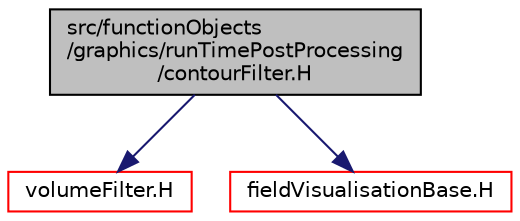 digraph "src/functionObjects/graphics/runTimePostProcessing/contourFilter.H"
{
  bgcolor="transparent";
  edge [fontname="Helvetica",fontsize="10",labelfontname="Helvetica",labelfontsize="10"];
  node [fontname="Helvetica",fontsize="10",shape=record];
  Node1 [label="src/functionObjects\l/graphics/runTimePostProcessing\l/contourFilter.H",height=0.2,width=0.4,color="black", fillcolor="grey75", style="filled" fontcolor="black"];
  Node1 -> Node2 [color="midnightblue",fontsize="10",style="solid",fontname="Helvetica"];
  Node2 [label="volumeFilter.H",height=0.2,width=0.4,color="red",URL="$volumeFilter_8H.html"];
  Node1 -> Node3 [color="midnightblue",fontsize="10",style="solid",fontname="Helvetica"];
  Node3 [label="fieldVisualisationBase.H",height=0.2,width=0.4,color="red",URL="$fieldVisualisationBase_8H.html"];
}
